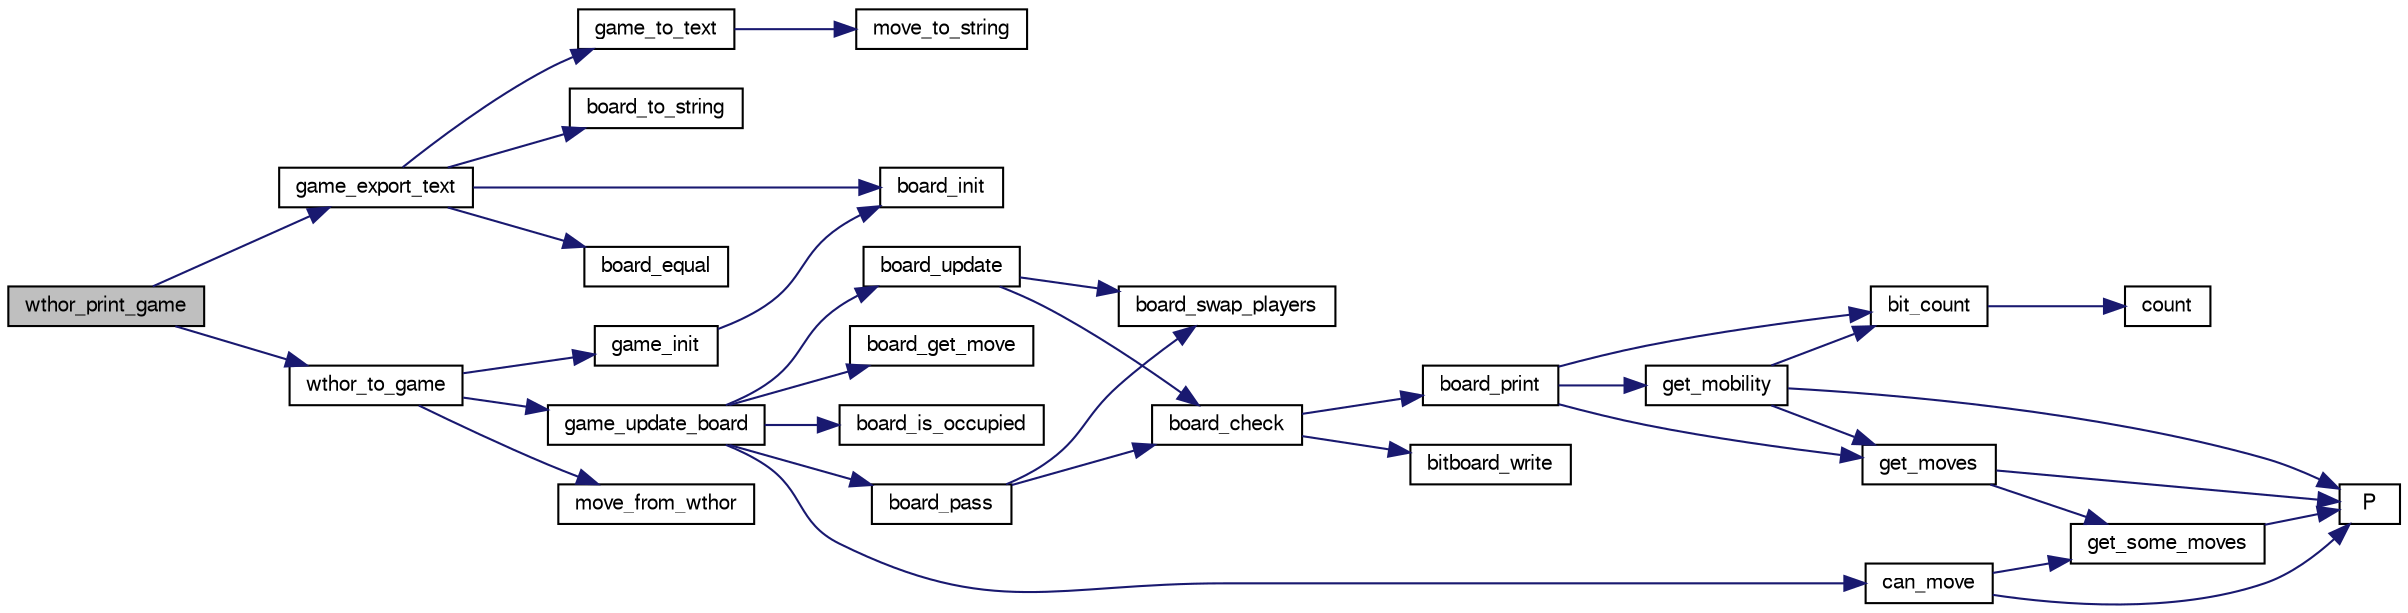digraph "wthor_print_game"
{
 // LATEX_PDF_SIZE
  bgcolor="transparent";
  edge [fontname="FreeSans",fontsize="10",labelfontname="FreeSans",labelfontsize="10"];
  node [fontname="FreeSans",fontsize="10",shape=record];
  rankdir="LR";
  Node1 [label="wthor_print_game",height=0.2,width=0.4,color="black", fillcolor="grey75", style="filled", fontcolor="black",tooltip="print a wthor game."];
  Node1 -> Node2 [color="midnightblue",fontsize="10",style="solid",fontname="FreeSans"];
  Node2 [label="game_export_text",height=0.2,width=0.4,color="black",URL="$game_8c.html#a62b6bc0719281a1beb368799478f8332",tooltip="Write a game to a text file."];
  Node2 -> Node3 [color="midnightblue",fontsize="10",style="solid",fontname="FreeSans"];
  Node3 [label="board_equal",height=0.2,width=0.4,color="black",URL="$board_8c.html#a8b5bfe9db13bf07894a8bc77e3ebfbbe",tooltip="Compare two board for equality."];
  Node2 -> Node4 [color="midnightblue",fontsize="10",style="solid",fontname="FreeSans"];
  Node4 [label="board_init",height=0.2,width=0.4,color="black",URL="$board_8c.html#a6c63848863d9887a6b400f4bc678f31d",tooltip="Set a board to the starting position."];
  Node2 -> Node5 [color="midnightblue",fontsize="10",style="solid",fontname="FreeSans"];
  Node5 [label="board_to_string",height=0.2,width=0.4,color="black",URL="$board_8c.html#a5f43645a89dd567f64bc91de6fed5b5a",tooltip="convert the to a compact string."];
  Node2 -> Node6 [color="midnightblue",fontsize="10",style="solid",fontname="FreeSans"];
  Node6 [label="game_to_text",height=0.2,width=0.4,color="black",URL="$game_8c.html#a834efdb458beb4c99f40438d92a0b182",tooltip="Convert game to a text (ascii)."];
  Node6 -> Node7 [color="midnightblue",fontsize="10",style="solid",fontname="FreeSans"];
  Node7 [label="move_to_string",height=0.2,width=0.4,color="black",URL="$move_8c.html#a5d61a3318dc80a3171250974a921055d",tooltip="Print out a move."];
  Node1 -> Node8 [color="midnightblue",fontsize="10",style="solid",fontname="FreeSans"];
  Node8 [label="wthor_to_game",height=0.2,width=0.4,color="black",URL="$game_8c.html#a3163283b91548076ea2f988ddd5e493b",tooltip="convert a Wthor game to a Game."];
  Node8 -> Node9 [color="midnightblue",fontsize="10",style="solid",fontname="FreeSans"];
  Node9 [label="game_init",height=0.2,width=0.4,color="black",URL="$game_8c.html#a815d1396a9520784a331cebb5587e0b0",tooltip="Create an empty game."];
  Node9 -> Node4 [color="midnightblue",fontsize="10",style="solid",fontname="FreeSans"];
  Node8 -> Node10 [color="midnightblue",fontsize="10",style="solid",fontname="FreeSans"];
  Node10 [label="game_update_board",height=0.2,width=0.4,color="black",URL="$game_8c.html#a2b48a650adb24509ed0d0e2267ecfd21",tooltip="update a board."];
  Node10 -> Node11 [color="midnightblue",fontsize="10",style="solid",fontname="FreeSans"];
  Node11 [label="board_get_move",height=0.2,width=0.4,color="black",URL="$board_8c.html#a3b5748c109770fe228ea15b562c0f113",tooltip="Compute a move."];
  Node10 -> Node12 [color="midnightblue",fontsize="10",style="solid",fontname="FreeSans"];
  Node12 [label="board_is_occupied",height=0.2,width=0.4,color="black",URL="$board_8c.html#acad11415527107f161c9f2a3b909dc2b",tooltip="Check if a square is occupied."];
  Node10 -> Node13 [color="midnightblue",fontsize="10",style="solid",fontname="FreeSans"];
  Node13 [label="board_pass",height=0.2,width=0.4,color="black",URL="$board_8c.html#ac353cc1821e12d2aeba8eefe5cf92b46",tooltip="Passing move."];
  Node13 -> Node14 [color="midnightblue",fontsize="10",style="solid",fontname="FreeSans"];
  Node14 [label="board_check",height=0.2,width=0.4,color="black",URL="$board_8c.html#a849436f17b60e89ed91f8e5013ed9d04",tooltip="Check board consistency."];
  Node14 -> Node15 [color="midnightblue",fontsize="10",style="solid",fontname="FreeSans"];
  Node15 [label="bitboard_write",height=0.2,width=0.4,color="black",URL="$bit_8c.html#a519b18f67de9b8edbd98f687a13b45f5",tooltip="Print an unsigned long long as a board."];
  Node14 -> Node16 [color="midnightblue",fontsize="10",style="solid",fontname="FreeSans"];
  Node16 [label="board_print",height=0.2,width=0.4,color="black",URL="$board_8c.html#a27ccb92684d9e7194eeb3bc34311ad55",tooltip="Print out the board."];
  Node16 -> Node17 [color="midnightblue",fontsize="10",style="solid",fontname="FreeSans"];
  Node17 [label="bit_count",height=0.2,width=0.4,color="black",URL="$bit_8c.html#a830fec0a90989da1f1900ff609b92167",tooltip="Count the number of bits set to one in an unsigned long long."];
  Node17 -> Node18 [color="midnightblue",fontsize="10",style="solid",fontname="FreeSans"];
  Node18 [label="count",height=0.2,width=0.4,color="black",URL="$generate__flip_8c.html#a1a1d6a2cdbded5c35040f6555e948770",tooltip=" "];
  Node16 -> Node19 [color="midnightblue",fontsize="10",style="solid",fontname="FreeSans"];
  Node19 [label="get_mobility",height=0.2,width=0.4,color="black",URL="$board_8c.html#a7509639c4e49c56fe83b3d978580ed42",tooltip="Count legal moves."];
  Node19 -> Node17 [color="midnightblue",fontsize="10",style="solid",fontname="FreeSans"];
  Node19 -> Node20 [color="midnightblue",fontsize="10",style="solid",fontname="FreeSans"];
  Node20 [label="get_moves",height=0.2,width=0.4,color="black",URL="$board_8c.html#a7610dc936a6aea22b3c5e162f722a7a1",tooltip="Get legal moves."];
  Node20 -> Node21 [color="midnightblue",fontsize="10",style="solid",fontname="FreeSans"];
  Node21 [label="get_some_moves",height=0.2,width=0.4,color="black",URL="$board_8c.html#a5db071e3e4d26a0b7d6425bb6333dd7f",tooltip="Get a part of the moves."];
  Node21 -> Node22 [color="midnightblue",fontsize="10",style="solid",fontname="FreeSans"];
  Node22 [label="P",height=0.2,width=0.4,color="black",URL="$generate__flip_8c.html#a11481f01e169aee1117c83a352c22222",tooltip=" "];
  Node20 -> Node22 [color="midnightblue",fontsize="10",style="solid",fontname="FreeSans"];
  Node19 -> Node22 [color="midnightblue",fontsize="10",style="solid",fontname="FreeSans"];
  Node16 -> Node20 [color="midnightblue",fontsize="10",style="solid",fontname="FreeSans"];
  Node13 -> Node23 [color="midnightblue",fontsize="10",style="solid",fontname="FreeSans"];
  Node23 [label="board_swap_players",height=0.2,width=0.4,color="black",URL="$board_8c.html#a4d389fb0245969a39744349230ce7703",tooltip="Swap players."];
  Node10 -> Node24 [color="midnightblue",fontsize="10",style="solid",fontname="FreeSans"];
  Node24 [label="board_update",height=0.2,width=0.4,color="black",URL="$board_8c.html#a2d24dea46d67d71b1d9fe9f515d8d675",tooltip="Update a board."];
  Node24 -> Node14 [color="midnightblue",fontsize="10",style="solid",fontname="FreeSans"];
  Node24 -> Node23 [color="midnightblue",fontsize="10",style="solid",fontname="FreeSans"];
  Node10 -> Node25 [color="midnightblue",fontsize="10",style="solid",fontname="FreeSans"];
  Node25 [label="can_move",height=0.2,width=0.4,color="black",URL="$board_8c.html#ae1a532d6eaa0e55357d0f4b9cd659b88",tooltip="Check if a player can move."];
  Node25 -> Node21 [color="midnightblue",fontsize="10",style="solid",fontname="FreeSans"];
  Node25 -> Node22 [color="midnightblue",fontsize="10",style="solid",fontname="FreeSans"];
  Node8 -> Node26 [color="midnightblue",fontsize="10",style="solid",fontname="FreeSans"];
  Node26 [label="move_from_wthor",height=0.2,width=0.4,color="black",URL="$game_8c.html#afda3b84b117308a9f71348d06f946f23",tooltip="Coordinates conversion from wthor to edax."];
}
